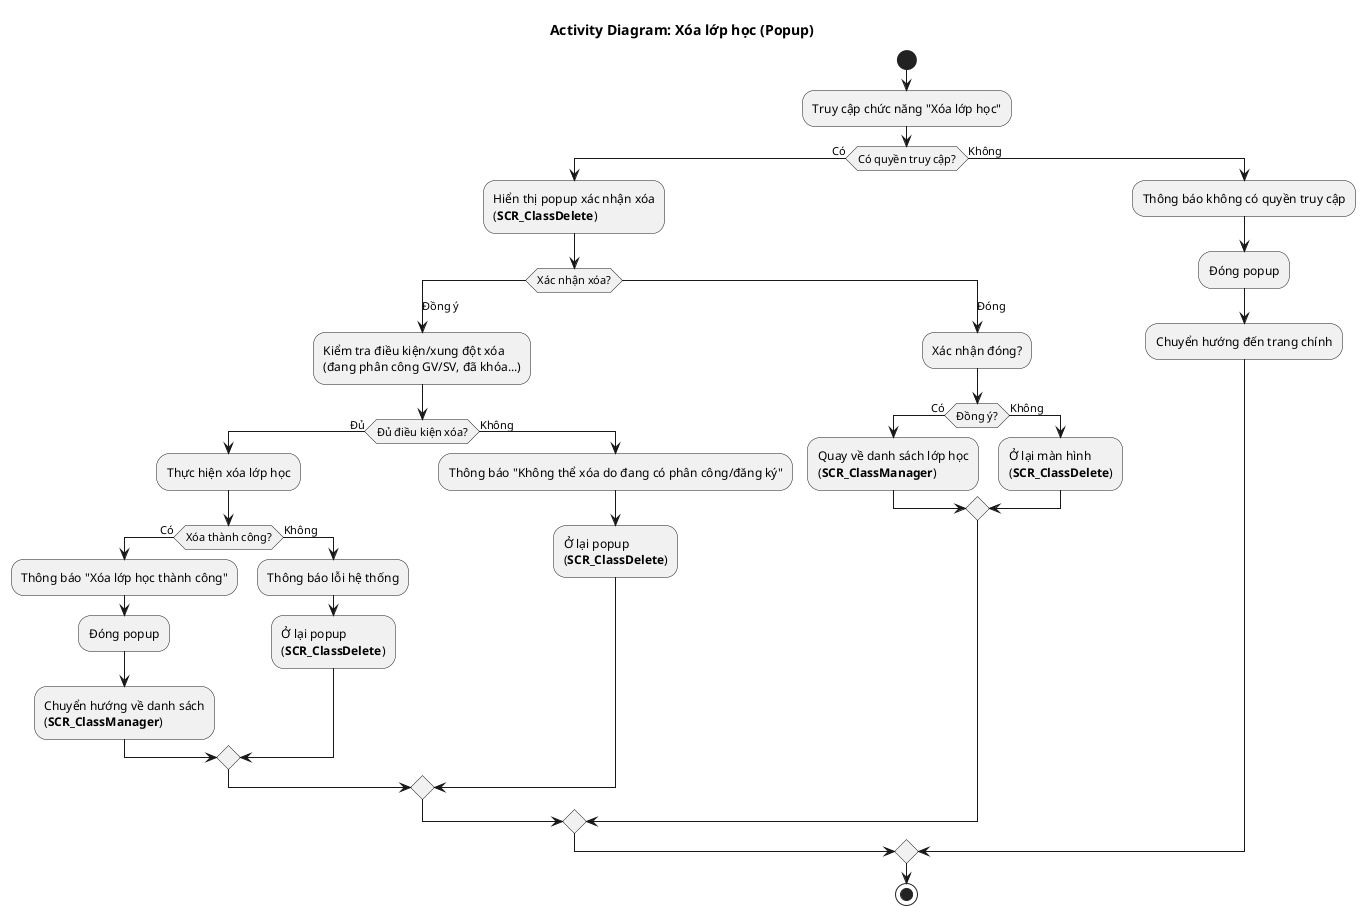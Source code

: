@startuml AD_ClassManager_Delete
!pragma layout smetana
title Activity Diagram: Xóa lớp học (Popup)

start
:Truy cập chức năng "Xóa lớp học";

if (Có quyền truy cập?) then (Có)
  :Hiển thị popup xác nhận xóa\n(**SCR_ClassDelete**);

  switch (Xác nhận xóa?)
    case (Đồng ý)
      :Kiểm tra điều kiện/xung đột xóa\n(đang phân công GV/SV, đã khóa...);
        if (Đủ điều kiện xóa?) then (Đủ)
          :Thực hiện xóa lớp học;
          if (Xóa thành công?) then (Có)
            :Thông báo "Xóa lớp học thành công";
            :Đóng popup;
            :Chuyển hướng về danh sách\n(**SCR_ClassManager**);
          else (Không)
            :Thông báo lỗi hệ thống;
            :Ở lại popup\n(**SCR_ClassDelete**);
          endif
        else (Không)
          :Thông báo "Không thể xóa do đang có phân công/đăng ký";
          :Ở lại popup\n(**SCR_ClassDelete**);
        endif
    case (Đóng)
      :Xác nhận đóng?;
      if (Đồng ý?) then (Có)
        :Quay về danh sách lớp học\n(**SCR_ClassManager**);
      else (Không)
        :Ở lại màn hình\n(**SCR_ClassDelete**);
      endif
  endswitch

else (Không)
  :Thông báo không có quyền truy cập;
  :Đóng popup;
  :Chuyển hướng đến trang chính;
endif
stop
@enduml
